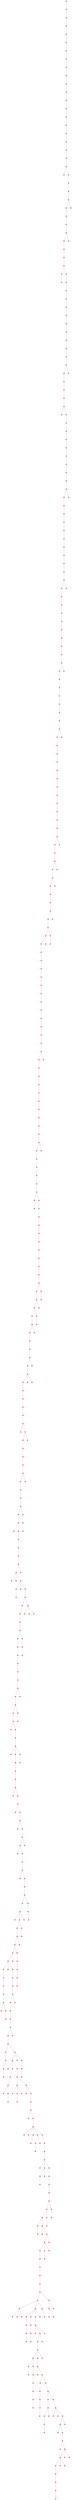 graph {
	1 [color=red shape=point]
	24 [color=red shape=point]
	1 -- 24 [color=gray]
	421 [color=red shape=point]
	24 -- 421 [color=gray]
	314 [color=red shape=point]
	421 -- 314 [color=gray]
	202 [color=red shape=point]
	314 -- 202 [color=gray]
	402 [color=red shape=point]
	202 -- 402 [color=gray]
	263 [color=red shape=point]
	402 -- 263 [color=gray]
	91 [color=red shape=point]
	263 -- 91 [color=gray]
	270 [color=red shape=point]
	91 -- 270 [color=gray]
	183 [color=red shape=point]
	270 -- 183 [color=gray]
	308 [color=red shape=point]
	183 -- 308 [color=gray]
	318 [color=red shape=point]
	308 -- 318 [color=gray]
	494 [color=red shape=point]
	318 -- 494 [color=gray]
	424 [color=red shape=point]
	494 -- 424 [color=gray]
	76 [color=red shape=point]
	424 -- 76 [color=gray]
	120 [color=red shape=point]
	76 -- 120 [color=gray]
	39 [color=red shape=point]
	120 -- 39 [color=gray]
	194 [color=red shape=point]
	39 -- 194 [color=gray]
	398 [color=red shape=point]
	194 -- 398 [color=gray]
	414 [color=red shape=point]
	398 -- 414 [color=gray]
	365 [color=red shape=point]
	414 -- 365 [color=gray]
	478 [color=red shape=point]
	365 -- 478 [color=gray]
	467 [color=red shape=point]
	365 -- 467 [color=gray]
	203 [color=red shape=point]
	467 -- 203 [color=gray]
	211 [color=red shape=point]
	203 -- 211 [color=gray]
	58 [color=red shape=point]
	211 -- 58 [color=gray]
	443 [color=red shape=point]
	58 -- 443 [color=gray]
	11 [color=red shape=point]
	443 -- 11 [color=gray]
	216 [color=red shape=point]
	11 -- 216 [color=gray]
	12 [color=red shape=point]
	216 -- 12 [color=gray]
	462 [color=red shape=point]
	12 -- 462 [color=gray]
	30 [color=red shape=point]
	462 -- 30 [color=gray]
	44 [color=red shape=point]
	30 -- 44 [color=gray]
	286 [color=red shape=point]
	44 -- 286 [color=gray]
	20 [color=red shape=point]
	286 -- 20 [color=gray]
	237 [color=red shape=point]
	20 -- 237 [color=gray]
	416 [color=red shape=point]
	286 -- 416 [color=gray]
	145 [color=red shape=point]
	416 -- 145 [color=gray]
	428 [color=red shape=point]
	145 -- 428 [color=gray]
	165 [color=red shape=point]
	428 -- 165 [color=gray]
	312 [color=red shape=point]
	165 -- 312 [color=gray]
	487 [color=red shape=point]
	312 -- 487 [color=gray]
	31 [color=red shape=point]
	487 -- 31 [color=gray]
	32 [color=red shape=point]
	31 -- 32 [color=gray]
	367 [color=red shape=point]
	32 -- 367 [color=gray]
	245 [color=red shape=point]
	367 -- 245 [color=gray]
	46 [color=red shape=point]
	245 -- 46 [color=gray]
	379 [color=red shape=point]
	46 -- 379 [color=gray]
	437 [color=red shape=point]
	379 -- 437 [color=gray]
	41 [color=red shape=point]
	437 -- 41 [color=gray]
	380 [color=red shape=point]
	41 -- 380 [color=gray]
	184 [color=red shape=point]
	380 -- 184 [color=gray]
	464 [color=red shape=point]
	184 -- 464 [color=gray]
	386 [color=red shape=point]
	464 -- 386 [color=gray]
	239 [color=red shape=point]
	464 -- 239 [color=gray]
	142 [color=red shape=point]
	239 -- 142 [color=gray]
	436 [color=red shape=point]
	142 -- 436 [color=gray]
	415 [color=red shape=point]
	436 -- 415 [color=gray]
	448 [color=red shape=point]
	415 -- 448 [color=gray]
	69 [color=red shape=point]
	448 -- 69 [color=gray]
	388 [color=red shape=point]
	69 -- 388 [color=gray]
	446 [color=red shape=point]
	388 -- 446 [color=gray]
	68 [color=red shape=point]
	446 -- 68 [color=gray]
	452 [color=red shape=point]
	68 -- 452 [color=gray]
	313 [color=red shape=point]
	452 -- 313 [color=gray]
	275 [color=red shape=point]
	313 -- 275 [color=gray]
	10 [color=red shape=point]
	275 -- 10 [color=gray]
	249 [color=red shape=point]
	10 -- 249 [color=gray]
	55 [color=red shape=point]
	249 -- 55 [color=gray]
	432 [color=red shape=point]
	55 -- 432 [color=gray]
	179 [color=red shape=point]
	432 -- 179 [color=gray]
	289 [color=red shape=point]
	179 -- 289 [color=gray]
	25 [color=red shape=point]
	289 -- 25 [color=gray]
	217 [color=red shape=point]
	25 -- 217 [color=gray]
	21 [color=red shape=point]
	217 -- 21 [color=gray]
	272 [color=red shape=point]
	21 -- 272 [color=gray]
	427 [color=red shape=point]
	272 -- 427 [color=gray]
	346 [color=red shape=point]
	427 -- 346 [color=gray]
	465 [color=red shape=point]
	346 -- 465 [color=gray]
	56 [color=red shape=point]
	465 -- 56 [color=gray]
	273 [color=red shape=point]
	56 -- 273 [color=gray]
	47 [color=red shape=point]
	273 -- 47 [color=gray]
	201 [color=red shape=point]
	47 -- 201 [color=gray]
	140 [color=red shape=point]
	201 -- 140 [color=gray]
	485 [color=red shape=point]
	140 -- 485 [color=gray]
	80 [color=red shape=point]
	485 -- 80 [color=gray]
	36 [color=red shape=point]
	80 -- 36 [color=gray]
	405 [color=red shape=point]
	36 -- 405 [color=gray]
	75 [color=red shape=point]
	405 -- 75 [color=gray]
	57 [color=red shape=point]
	75 -- 57 [color=gray]
	28 [color=red shape=point]
	57 -- 28 [color=gray]
	206 [color=red shape=point]
	28 -- 206 [color=gray]
	153 [color=red shape=point]
	206 -- 153 [color=gray]
	387 [color=red shape=point]
	153 -- 387 [color=gray]
	15 [color=red shape=point]
	387 -- 15 [color=gray]
	253 [color=red shape=point]
	15 -- 253 [color=gray]
	477 [color=red shape=point]
	253 -- 477 [color=gray]
	360 [color=red shape=point]
	477 -- 360 [color=gray]
	195 [color=red shape=point]
	360 -- 195 [color=gray]
	113 [color=red shape=point]
	195 -- 113 [color=gray]
	262 [color=red shape=point]
	113 -- 262 [color=gray]
	218 [color=red shape=point]
	262 -- 218 [color=gray]
	110 [color=red shape=point]
	218 -- 110 [color=gray]
	251 [color=red shape=point]
	110 -- 251 [color=gray]
	324 [color=red shape=point]
	251 -- 324 [color=gray]
	351 [color=red shape=point]
	324 -- 351 [color=gray]
	319 [color=red shape=point]
	351 -- 319 [color=gray]
	297 [color=red shape=point]
	319 -- 297 [color=gray]
	152 [color=red shape=point]
	297 -- 152 [color=gray]
	181 [color=red shape=point]
	152 -- 181 [color=gray]
	197 [color=red shape=point]
	181 -- 197 [color=gray]
	115 [color=red shape=point]
	197 -- 115 [color=gray]
	247 [color=red shape=point]
	115 -- 247 [color=gray]
	208 [color=red shape=point]
	247 -- 208 [color=gray]
	223 [color=red shape=point]
	208 -- 223 [color=gray]
	14 [color=red shape=point]
	223 -- 14 [color=gray]
	130 [color=red shape=point]
	14 -- 130 [color=gray]
	54 [color=red shape=point]
	130 -- 54 [color=gray]
	372 [color=red shape=point]
	54 -- 372 [color=gray]
	345 [color=red shape=point]
	372 -- 345 [color=gray]
	42 [color=red shape=point]
	345 -- 42 [color=gray]
	207 [color=red shape=point]
	42 -- 207 [color=gray]
	355 [color=red shape=point]
	207 -- 355 [color=gray]
	244 [color=red shape=point]
	355 -- 244 [color=gray]
	132 [color=red shape=point]
	244 -- 132 [color=gray]
	190 [color=red shape=point]
	132 -- 190 [color=gray]
	407 [color=red shape=point]
	190 -- 407 [color=gray]
	303 [color=red shape=point]
	407 -- 303 [color=gray]
	300 [color=red shape=point]
	303 -- 300 [color=gray]
	26 [color=red shape=point]
	300 -- 26 [color=gray]
	378 [color=red shape=point]
	26 -- 378 [color=gray]
	86 [color=red shape=point]
	378 -- 86 [color=gray]
	214 [color=red shape=point]
	86 -- 214 [color=gray]
	339 [color=red shape=point]
	214 -- 339 [color=gray]
	438 [color=red shape=point]
	339 -- 438 [color=gray]
	429 [color=red shape=point]
	438 -- 429 [color=gray]
	417 [color=red shape=point]
	429 -- 417 [color=gray]
	209 [color=red shape=point]
	417 -- 209 [color=gray]
	102 [color=red shape=point]
	209 -- 102 [color=gray]
	222 [color=red shape=point]
	102 -- 222 [color=gray]
	159 [color=red shape=point]
	222 -- 159 [color=gray]
	199 [color=red shape=point]
	159 -- 199 [color=gray]
	234 [color=red shape=point]
	199 -- 234 [color=gray]
	146 [color=red shape=point]
	234 -- 146 [color=gray]
	491 [color=red shape=point]
	146 -- 491 [color=gray]
	369 [color=red shape=point]
	491 -- 369 [color=gray]
	161 [color=red shape=point]
	369 -- 161 [color=gray]
	299 [color=red shape=point]
	161 -- 299 [color=gray]
	87 [color=red shape=point]
	299 -- 87 [color=gray]
	468 [color=red shape=point]
	87 -- 468 [color=gray]
	269 [color=red shape=point]
	468 -- 269 [color=gray]
	457 [color=red shape=point]
	87 -- 457 [color=gray]
	156 [color=red shape=point]
	457 -- 156 [color=gray]
	210 [color=red shape=point]
	156 -- 210 [color=gray]
	291 [color=red shape=point]
	210 -- 291 [color=gray]
	151 [color=red shape=point]
	291 -- 151 [color=gray]
	266 [color=red shape=point]
	151 -- 266 [color=gray]
	119 [color=red shape=point]
	266 -- 119 [color=gray]
	226 [color=red shape=point]
	119 -- 226 [color=gray]
	131 [color=red shape=point]
	226 -- 131 [color=gray]
	255 [color=red shape=point]
	131 -- 255 [color=gray]
	335 [color=red shape=point]
	255 -- 335 [color=gray]
	144 [color=red shape=point]
	335 -- 144 [color=gray]
	232 [color=red shape=point]
	144 -- 232 [color=gray]
	458 [color=red shape=point]
	232 -- 458 [color=gray]
	441 [color=red shape=point]
	458 -- 441 [color=gray]
	100 [color=red shape=point]
	441 -- 100 [color=gray]
	336 [color=red shape=point]
	100 -- 336 [color=gray]
	180 [color=red shape=point]
	336 -- 180 [color=gray]
	143 [color=red shape=point]
	180 -- 143 [color=gray]
	93 [color=red shape=point]
	143 -- 93 [color=gray]
	281 [color=red shape=point]
	93 -- 281 [color=gray]
	461 [color=red shape=point]
	281 -- 461 [color=gray]
	13 [color=red shape=point]
	461 -- 13 [color=gray]
	192 [color=red shape=point]
	13 -- 192 [color=gray]
	188 [color=red shape=point]
	192 -- 188 [color=gray]
	121 [color=red shape=point]
	188 -- 121 [color=gray]
	382 [color=red shape=point]
	121 -- 382 [color=gray]
	334 [color=red shape=point]
	382 -- 334 [color=gray]
	59 [color=red shape=point]
	334 -- 59 [color=gray]
	198 [color=red shape=point]
	334 -- 198 [color=gray]
	133 [color=red shape=point]
	198 -- 133 [color=gray]
	389 [color=red shape=point]
	133 -- 389 [color=gray]
	357 [color=red shape=point]
	389 -- 357 [color=gray]
	147 [color=red shape=point]
	357 -- 147 [color=gray]
	307 [color=red shape=point]
	147 -- 307 [color=gray]
	296 [color=red shape=point]
	307 -- 296 [color=gray]
	439 [color=red shape=point]
	296 -- 439 [color=gray]
	191 [color=red shape=point]
	439 -- 191 [color=gray]
	173 [color=red shape=point]
	191 -- 173 [color=gray]
	348 [color=red shape=point]
	173 -- 348 [color=gray]
	261 [color=red shape=point]
	348 -- 261 [color=gray]
	418 [color=red shape=point]
	261 -- 418 [color=gray]
	449 [color=red shape=point]
	261 -- 449 [color=gray]
	302 [color=red shape=point]
	449 -- 302 [color=gray]
	215 [color=red shape=point]
	302 -- 215 [color=gray]
	23 [color=red shape=point]
	215 -- 23 [color=gray]
	384 [color=red shape=point]
	23 -- 384 [color=gray]
	332 [color=red shape=point]
	384 -- 332 [color=gray]
	456 [color=red shape=point]
	332 -- 456 [color=gray]
	81 [color=red shape=point]
	332 -- 81 [color=gray]
	433 [color=red shape=point]
	332 -- 433 [color=gray]
	62 [color=red shape=point]
	433 -- 62 [color=gray]
	412 [color=red shape=point]
	62 -- 412 [color=gray]
	420 [color=red shape=point]
	433 -- 420 [color=gray]
	283 [color=red shape=point]
	433 -- 283 [color=gray]
	99 [color=red shape=point]
	283 -- 99 [color=gray]
	366 [color=red shape=point]
	99 -- 366 [color=gray]
	122 [color=red shape=point]
	366 -- 122 [color=gray]
	164 [color=red shape=point]
	122 -- 164 [color=gray]
	463 [color=red shape=point]
	164 -- 463 [color=gray]
	19 [color=red shape=point]
	463 -- 19 [color=gray]
	148 [color=red shape=point]
	19 -- 148 [color=gray]
	72 [color=red shape=point]
	148 -- 72 [color=gray]
	304 [color=red shape=point]
	72 -- 304 [color=gray]
	22 [color=red shape=point]
	304 -- 22 [color=gray]
	340 [color=red shape=point]
	22 -- 340 [color=gray]
	473 [color=red shape=point]
	340 -- 473 [color=gray]
	393 [color=red shape=point]
	473 -- 393 [color=gray]
	419 [color=red shape=point]
	393 -- 419 [color=gray]
	381 [color=red shape=point]
	419 -- 381 [color=gray]
	306 [color=red shape=point]
	381 -- 306 [color=gray]
	236 [color=red shape=point]
	306 -- 236 [color=gray]
	240 [color=red shape=point]
	306 -- 240 [color=gray]
	268 [color=red shape=point]
	240 -- 268 [color=gray]
	344 [color=red shape=point]
	268 -- 344 [color=gray]
	149 [color=red shape=point]
	344 -- 149 [color=gray]
	354 [color=red shape=point]
	344 -- 354 [color=gray]
	490 [color=red shape=point]
	354 -- 490 [color=gray]
	298 [color=red shape=point]
	490 -- 298 [color=gray]
	440 [color=red shape=point]
	298 -- 440 [color=gray]
	489 [color=red shape=point]
	440 -- 489 [color=gray]
	112 [color=red shape=point]
	489 -- 112 [color=gray]
	475 [color=red shape=point]
	489 -- 475 [color=gray]
	259 [color=red shape=point]
	475 -- 259 [color=gray]
	337 [color=red shape=point]
	259 -- 337 [color=gray]
	331 [color=red shape=point]
	259 -- 331 [color=gray]
	394 [color=red shape=point]
	331 -- 394 [color=gray]
	98 [color=red shape=point]
	394 -- 98 [color=gray]
	88 [color=red shape=point]
	394 -- 88 [color=gray]
	106 [color=red shape=point]
	88 -- 106 [color=gray]
	61 [color=red shape=point]
	106 -- 61 [color=gray]
	37 [color=red shape=point]
	61 -- 37 [color=gray]
	460 [color=red shape=point]
	61 -- 460 [color=gray]
	238 [color=red shape=point]
	460 -- 238 [color=gray]
	116 [color=red shape=point]
	238 -- 116 [color=gray]
	454 [color=red shape=point]
	116 -- 454 [color=gray]
	90 [color=red shape=point]
	116 -- 90 [color=gray]
	150 [color=red shape=point]
	90 -- 150 [color=gray]
	182 [color=red shape=point]
	150 -- 182 [color=gray]
	330 [color=red shape=point]
	182 -- 330 [color=gray]
	196 [color=red shape=point]
	330 -- 196 [color=gray]
	43 [color=red shape=point]
	196 -- 43 [color=gray]
	2 [color=red shape=point]
	196 -- 2 [color=gray]
	50 [color=red shape=point]
	2 -- 50 [color=gray]
	356 [color=red shape=point]
	50 -- 356 [color=gray]
	322 [color=red shape=point]
	356 -- 322 [color=gray]
	138 [color=red shape=point]
	322 -- 138 [color=gray]
	385 [color=red shape=point]
	138 -- 385 [color=gray]
	371 [color=red shape=point]
	385 -- 371 [color=gray]
	326 [color=red shape=point]
	371 -- 326 [color=gray]
	71 [color=red shape=point]
	326 -- 71 [color=gray]
	442 [color=red shape=point]
	71 -- 442 [color=gray]
	178 [color=red shape=point]
	442 -- 178 [color=gray]
	123 [color=red shape=point]
	178 -- 123 [color=gray]
	260 [color=red shape=point]
	178 -- 260 [color=gray]
	224 [color=red shape=point]
	260 -- 224 [color=gray]
	128 [color=red shape=point]
	385 -- 128 [color=gray]
	241 [color=red shape=point]
	385 -- 241 [color=gray]
	258 [color=red shape=point]
	241 -- 258 [color=gray]
	309 [color=red shape=point]
	258 -- 309 [color=gray]
	67 [color=red shape=point]
	309 -- 67 [color=gray]
	252 [color=red shape=point]
	67 -- 252 [color=gray]
	230 [color=red shape=point]
	252 -- 230 [color=gray]
	455 [color=red shape=point]
	230 -- 455 [color=gray]
	4 [color=red shape=point]
	455 -- 4 [color=gray]
	97 [color=red shape=point]
	4 -- 97 [color=gray]
	256 [color=red shape=point]
	97 -- 256 [color=gray]
	495 [color=red shape=point]
	256 -- 495 [color=gray]
	163 [color=red shape=point]
	495 -- 163 [color=gray]
	499 [color=red shape=point]
	163 -- 499 [color=gray]
	248 [color=red shape=point]
	499 -- 248 [color=gray]
	353 [color=red shape=point]
	256 -- 353 [color=gray]
	35 [color=red shape=point]
	353 -- 35 [color=gray]
	9 [color=red shape=point]
	35 -- 9 [color=gray]
	482 [color=red shape=point]
	35 -- 482 [color=gray]
	264 [color=red shape=point]
	482 -- 264 [color=gray]
	8 [color=red shape=point]
	264 -- 8 [color=gray]
	333 [color=red shape=point]
	8 -- 333 [color=gray]
	284 [color=red shape=point]
	8 -- 284 [color=gray]
	423 [color=red shape=point]
	284 -- 423 [color=gray]
	305 [color=red shape=point]
	35 -- 305 [color=gray]
	158 [color=red shape=point]
	305 -- 158 [color=gray]
	63 [color=red shape=point]
	158 -- 63 [color=gray]
	459 [color=red shape=point]
	63 -- 459 [color=gray]
	257 [color=red shape=point]
	63 -- 257 [color=gray]
	49 [color=red shape=point]
	257 -- 49 [color=gray]
	411 [color=red shape=point]
	63 -- 411 [color=gray]
	390 [color=red shape=point]
	158 -- 390 [color=gray]
	3 [color=red shape=point]
	390 -- 3 [color=gray]
	363 [color=red shape=point]
	390 -- 363 [color=gray]
	391 [color=red shape=point]
	363 -- 391 [color=gray]
	404 [color=red shape=point]
	391 -- 404 [color=gray]
	450 [color=red shape=point]
	404 -- 450 [color=gray]
	370 [color=red shape=point]
	404 -- 370 [color=gray]
	38 [color=red shape=point]
	370 -- 38 [color=gray]
	141 [color=red shape=point]
	38 -- 141 [color=gray]
	383 [color=red shape=point]
	38 -- 383 [color=gray]
	342 [color=red shape=point]
	38 -- 342 [color=gray]
	137 [color=red shape=point]
	342 -- 137 [color=gray]
	175 [color=red shape=point]
	38 -- 175 [color=gray]
	157 [color=red shape=point]
	175 -- 157 [color=gray]
	426 [color=red shape=point]
	157 -- 426 [color=gray]
	408 [color=red shape=point]
	175 -- 408 [color=gray]
	285 [color=red shape=point]
	38 -- 285 [color=gray]
	235 [color=red shape=point]
	285 -- 235 [color=gray]
	136 [color=red shape=point]
	235 -- 136 [color=gray]
	0 [color=red shape=point]
	136 -- 0 [color=gray]
	213 [color=red shape=point]
	0 -- 213 [color=gray]
	472 [color=red shape=point]
	0 -- 472 [color=gray]
	200 [color=red shape=point]
	472 -- 200 [color=gray]
	171 [color=red shape=point]
	200 -- 171 [color=gray]
	287 [color=red shape=point]
	472 -- 287 [color=gray]
	85 [color=red shape=point]
	0 -- 85 [color=gray]
	124 [color=red shape=point]
	85 -- 124 [color=gray]
	65 [color=red shape=point]
	124 -- 65 [color=gray]
	321 [color=red shape=point]
	65 -- 321 [color=gray]
	74 [color=red shape=point]
	321 -- 74 [color=gray]
	328 [color=red shape=point]
	74 -- 328 [color=gray]
	27 [color=red shape=point]
	328 -- 27 [color=gray]
	168 [color=red shape=point]
	27 -- 168 [color=gray]
	320 [color=red shape=point]
	168 -- 320 [color=gray]
	250 [color=red shape=point]
	27 -- 250 [color=gray]
	396 [color=red shape=point]
	250 -- 396 [color=gray]
	413 [color=red shape=point]
	250 -- 413 [color=gray]
	108 [color=red shape=point]
	413 -- 108 [color=gray]
	129 [color=red shape=point]
	108 -- 129 [color=gray]
	374 [color=red shape=point]
	129 -- 374 [color=gray]
	444 [color=red shape=point]
	374 -- 444 [color=gray]
	368 [color=red shape=point]
	444 -- 368 [color=gray]
	34 [color=red shape=point]
	368 -- 34 [color=gray]
	227 [color=red shape=point]
	34 -- 227 [color=gray]
	18 [color=red shape=point]
	227 -- 18 [color=gray]
	279 [color=red shape=point]
	18 -- 279 [color=gray]
	92 [color=red shape=point]
	279 -- 92 [color=gray]
	29 [color=red shape=point]
	279 -- 29 [color=gray]
	254 [color=red shape=point]
	279 -- 254 [color=gray]
	167 [color=red shape=point]
	18 -- 167 [color=gray]
	5 [color=red shape=point]
	167 -- 5 [color=gray]
	277 [color=red shape=point]
	5 -- 277 [color=gray]
	155 [color=red shape=point]
	277 -- 155 [color=gray]
	135 [color=red shape=point]
	155 -- 135 [color=gray]
	187 [color=red shape=point]
	167 -- 187 [color=gray]
	493 [color=red shape=point]
	187 -- 493 [color=gray]
	48 [color=red shape=point]
	493 -- 48 [color=gray]
	376 [color=red shape=point]
	48 -- 376 [color=gray]
	185 [color=red shape=point]
	167 -- 185 [color=gray]
	373 [color=red shape=point]
	185 -- 373 [color=gray]
	445 [color=red shape=point]
	373 -- 445 [color=gray]
	410 [color=red shape=point]
	373 -- 410 [color=gray]
	315 [color=red shape=point]
	410 -- 315 [color=gray]
	134 [color=red shape=point]
	315 -- 134 [color=gray]
	77 [color=red shape=point]
	134 -- 77 [color=gray]
	294 [color=red shape=point]
	77 -- 294 [color=gray]
	435 [color=red shape=point]
	294 -- 435 [color=gray]
	193 [color=red shape=point]
	77 -- 193 [color=gray]
	104 [color=red shape=point]
	193 -- 104 [color=gray]
	280 [color=red shape=point]
	104 -- 280 [color=gray]
	242 [color=red shape=point]
	280 -- 242 [color=gray]
	186 [color=red shape=point]
	242 -- 186 [color=gray]
	117 [color=red shape=point]
	186 -- 117 [color=gray]
	60 [color=red shape=point]
	134 -- 60 [color=gray]
	349 [color=red shape=point]
	60 -- 349 [color=gray]
	82 [color=red shape=point]
	349 -- 82 [color=gray]
	295 [color=red shape=point]
	349 -- 295 [color=gray]
	174 [color=red shape=point]
	295 -- 174 [color=gray]
	422 [color=red shape=point]
	174 -- 422 [color=gray]
	189 [color=red shape=point]
	422 -- 189 [color=gray]
	17 [color=red shape=point]
	189 -- 17 [color=gray]
	483 [color=red shape=point]
	17 -- 483 [color=gray]
	265 [color=red shape=point]
	295 -- 265 [color=gray]
	172 [color=red shape=point]
	265 -- 172 [color=gray]
	338 [color=red shape=point]
	172 -- 338 [color=gray]
	310 [color=red shape=point]
	338 -- 310 [color=gray]
	447 [color=red shape=point]
	310 -- 447 [color=gray]
	6 [color=red shape=point]
	447 -- 6 [color=gray]
	170 [color=red shape=point]
	6 -- 170 [color=gray]
	219 [color=red shape=point]
	310 -- 219 [color=gray]
	431 [color=red shape=point]
	172 -- 431 [color=gray]
	481 [color=red shape=point]
	431 -- 481 [color=gray]
	267 [color=red shape=point]
	481 -- 267 [color=gray]
	125 [color=red shape=point]
	481 -- 125 [color=gray]
	139 [color=red shape=point]
	481 -- 139 [color=gray]
	406 [color=red shape=point]
	139 -- 406 [color=gray]
	212 [color=red shape=point]
	406 -- 212 [color=gray]
	70 [color=red shape=point]
	406 -- 70 [color=gray]
	471 [color=red shape=point]
	70 -- 471 [color=gray]
	118 [color=red shape=point]
	471 -- 118 [color=gray]
	7 [color=red shape=point]
	471 -- 7 [color=gray]
	317 [color=red shape=point]
	7 -- 317 [color=gray]
	375 [color=red shape=point]
	317 -- 375 [color=gray]
	316 [color=red shape=point]
	375 -- 316 [color=gray]
	33 [color=red shape=point]
	316 -- 33 [color=gray]
	177 [color=red shape=point]
	33 -- 177 [color=gray]
	53 [color=red shape=point]
	177 -- 53 [color=gray]
	292 [color=red shape=point]
	317 -- 292 [color=gray]
	107 [color=red shape=point]
	317 -- 107 [color=gray]
	434 [color=red shape=point]
	7 -- 434 [color=gray]
	479 [color=red shape=point]
	7 -- 479 [color=gray]
	221 [color=red shape=point]
	139 -- 221 [color=gray]
	154 [color=red shape=point]
	134 -- 154 [color=gray]
	169 [color=red shape=point]
	410 -- 169 [color=gray]
	293 [color=red shape=point]
	373 -- 293 [color=gray]
	498 [color=red shape=point]
	167 -- 498 [color=gray]
	111 [color=red shape=point]
	18 -- 111 [color=gray]
	401 [color=red shape=point]
	111 -- 401 [color=gray]
	480 [color=red shape=point]
	227 -- 480 [color=gray]
	278 [color=red shape=point]
	480 -- 278 [color=gray]
	364 [color=red shape=point]
	278 -- 364 [color=gray]
	204 [color=red shape=point]
	278 -- 204 [color=gray]
	453 [color=red shape=point]
	480 -- 453 [color=gray]
	350 [color=red shape=point]
	108 -- 350 [color=gray]
	89 [color=red shape=point]
	350 -- 89 [color=gray]
	397 [color=red shape=point]
	108 -- 397 [color=gray]
	497 [color=red shape=point]
	413 -- 497 [color=gray]
	271 [color=red shape=point]
	328 -- 271 [color=gray]
	470 [color=red shape=point]
	271 -- 470 [color=gray]
	400 [color=red shape=point]
	74 -- 400 [color=gray]
	105 [color=red shape=point]
	400 -- 105 [color=gray]
	83 [color=red shape=point]
	353 -- 83 [color=gray]
	361 [color=red shape=point]
	353 -- 361 [color=gray]
	73 [color=red shape=point]
	361 -- 73 [color=gray]
	325 [color=red shape=point]
	73 -- 325 [color=gray]
	358 [color=red shape=point]
	4 -- 358 [color=gray]
	430 [color=red shape=point]
	67 -- 430 [color=gray]
	341 [color=red shape=point]
	138 -- 341 [color=gray]
	403 [color=red shape=point]
	322 -- 403 [color=gray]
	311 [color=red shape=point]
	403 -- 311 [color=gray]
	45 [color=red shape=point]
	311 -- 45 [color=gray]
	103 [color=red shape=point]
	45 -- 103 [color=gray]
	78 [color=red shape=point]
	103 -- 78 [color=gray]
	228 [color=red shape=point]
	356 -- 228 [color=gray]
	323 [color=red shape=point]
	2 -- 323 [color=gray]
	474 [color=red shape=point]
	323 -- 474 [color=gray]
	243 [color=red shape=point]
	196 -- 243 [color=gray]
	233 [color=red shape=point]
	182 -- 233 [color=gray]
	94 [color=red shape=point]
	233 -- 94 [color=gray]
	392 [color=red shape=point]
	94 -- 392 [color=gray]
	162 [color=red shape=point]
	106 -- 162 [color=gray]
	84 [color=red shape=point]
	344 -- 84 [color=gray]
	16 [color=red shape=point]
	84 -- 16 [color=gray]
	166 [color=red shape=point]
	419 -- 166 [color=gray]
	101 [color=red shape=point]
	166 -- 101 [color=gray]
	409 [color=red shape=point]
	473 -- 409 [color=gray]
	327 [color=red shape=point]
	463 -- 327 [color=gray]
	395 [color=red shape=point]
	327 -- 395 [color=gray]
	451 [color=red shape=point]
	395 -- 451 [color=gray]
	476 [color=red shape=point]
	99 -- 476 [color=gray]
	225 [color=red shape=point]
	476 -- 225 [color=gray]
	160 [color=red shape=point]
	476 -- 160 [color=gray]
	496 [color=red shape=point]
	476 -- 496 [color=gray]
	126 [color=red shape=point]
	384 -- 126 [color=gray]
	343 [color=red shape=point]
	173 -- 343 [color=gray]
	329 [color=red shape=point]
	343 -- 329 [color=gray]
	276 [color=red shape=point]
	329 -- 276 [color=gray]
	231 [color=red shape=point]
	307 -- 231 [color=gray]
	40 [color=red shape=point]
	198 -- 40 [color=gray]
	246 [color=red shape=point]
	461 -- 246 [color=gray]
	229 [color=red shape=point]
	461 -- 229 [color=gray]
	425 [color=red shape=point]
	93 -- 425 [color=gray]
	220 [color=red shape=point]
	100 -- 220 [color=gray]
	466 [color=red shape=point]
	458 -- 466 [color=gray]
	484 [color=red shape=point]
	466 -- 484 [color=gray]
	127 [color=red shape=point]
	232 -- 127 [color=gray]
	469 [color=red shape=point]
	335 -- 469 [color=gray]
	486 [color=red shape=point]
	469 -- 486 [color=gray]
	205 [color=red shape=point]
	234 -- 205 [color=gray]
	347 [color=red shape=point]
	86 -- 347 [color=gray]
	114 [color=red shape=point]
	54 -- 114 [color=gray]
	399 [color=red shape=point]
	130 -- 399 [color=gray]
	79 [color=red shape=point]
	399 -- 79 [color=gray]
	377 [color=red shape=point]
	223 -- 377 [color=gray]
	301 [color=red shape=point]
	197 -- 301 [color=gray]
	362 [color=red shape=point]
	152 -- 362 [color=gray]
	51 [color=red shape=point]
	351 -- 51 [color=gray]
	95 [color=red shape=point]
	153 -- 95 [color=gray]
	488 [color=red shape=point]
	485 -- 488 [color=gray]
	492 [color=red shape=point]
	21 -- 492 [color=gray]
	52 [color=red shape=point]
	452 -- 52 [color=gray]
	359 [color=red shape=point]
	379 -- 359 [color=gray]
	109 [color=red shape=point]
	12 -- 109 [color=gray]
	288 [color=red shape=point]
	58 -- 288 [color=gray]
}

